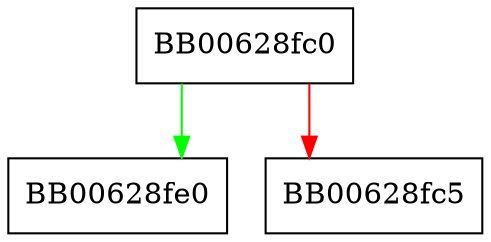 digraph ossl_property_defns_free {
  node [shape="box"];
  graph [splines=ortho];
  BB00628fc0 -> BB00628fe0 [color="green"];
  BB00628fc0 -> BB00628fc5 [color="red"];
}